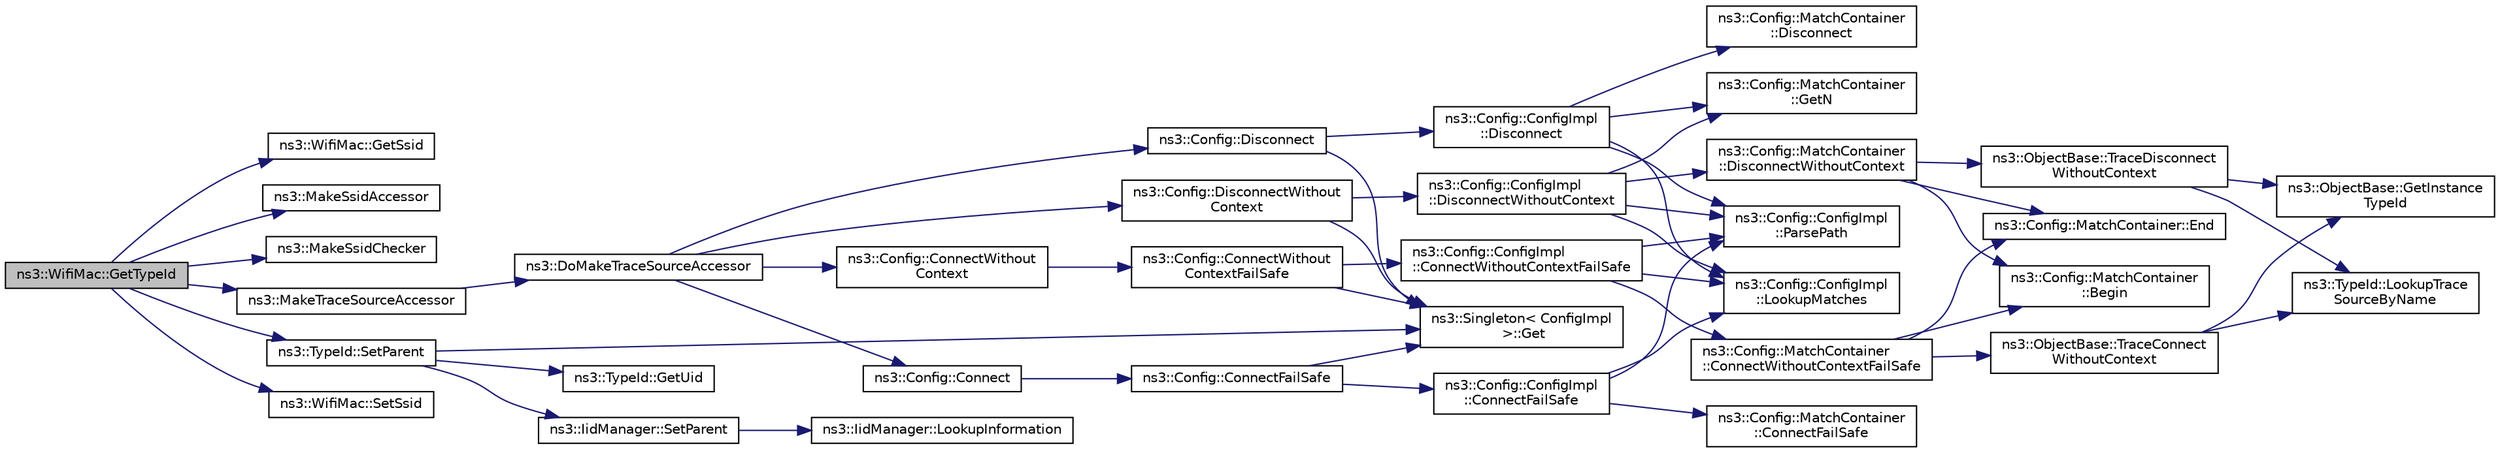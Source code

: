 digraph "ns3::WifiMac::GetTypeId"
{
 // LATEX_PDF_SIZE
  edge [fontname="Helvetica",fontsize="10",labelfontname="Helvetica",labelfontsize="10"];
  node [fontname="Helvetica",fontsize="10",shape=record];
  rankdir="LR";
  Node1 [label="ns3::WifiMac::GetTypeId",height=0.2,width=0.4,color="black", fillcolor="grey75", style="filled", fontcolor="black",tooltip="Get the type ID."];
  Node1 -> Node2 [color="midnightblue",fontsize="10",style="solid",fontname="Helvetica"];
  Node2 [label="ns3::WifiMac::GetSsid",height=0.2,width=0.4,color="black", fillcolor="white", style="filled",URL="$classns3_1_1_wifi_mac.html#a7cced388e3d4aae6543daef8787c41a7",tooltip=" "];
  Node1 -> Node3 [color="midnightblue",fontsize="10",style="solid",fontname="Helvetica"];
  Node3 [label="ns3::MakeSsidAccessor",height=0.2,width=0.4,color="black", fillcolor="white", style="filled",URL="$group__attribute___ssid.html#gaa3e914880a540dcfb36f50cbef1d1a13",tooltip="Create an AttributeAccessor for a class data member, or a lone class get functor or set method."];
  Node1 -> Node4 [color="midnightblue",fontsize="10",style="solid",fontname="Helvetica"];
  Node4 [label="ns3::MakeSsidChecker",height=0.2,width=0.4,color="black", fillcolor="white", style="filled",URL="$group__attribute___ssid.html#ga915aaf845a15d7ba5347643d1455e010",tooltip=" "];
  Node1 -> Node5 [color="midnightblue",fontsize="10",style="solid",fontname="Helvetica"];
  Node5 [label="ns3::MakeTraceSourceAccessor",height=0.2,width=0.4,color="black", fillcolor="white", style="filled",URL="$group__tracing.html#gab21a770b9855af4e8f69f7531ea4a6b0",tooltip="Create a TraceSourceAccessor which will control access to the underlying trace source."];
  Node5 -> Node6 [color="midnightblue",fontsize="10",style="solid",fontname="Helvetica"];
  Node6 [label="ns3::DoMakeTraceSourceAccessor",height=0.2,width=0.4,color="black", fillcolor="white", style="filled",URL="$group__tracing.html#ga58e9c4db480094cef0bb8d87118146e5",tooltip="MakeTraceSourceAccessor() implementation."];
  Node6 -> Node7 [color="midnightblue",fontsize="10",style="solid",fontname="Helvetica"];
  Node7 [label="ns3::Config::Connect",height=0.2,width=0.4,color="black", fillcolor="white", style="filled",URL="$group__config.html#ga4014f151241cd0939b6cb64409605736",tooltip=" "];
  Node7 -> Node8 [color="midnightblue",fontsize="10",style="solid",fontname="Helvetica"];
  Node8 [label="ns3::Config::ConnectFailSafe",height=0.2,width=0.4,color="black", fillcolor="white", style="filled",URL="$namespacens3_1_1_config.html#aad60d6903a15881b81e982ad5312114a",tooltip="This function will attempt to find all trace sources which match the input path and will then connect..."];
  Node8 -> Node9 [color="midnightblue",fontsize="10",style="solid",fontname="Helvetica"];
  Node9 [label="ns3::Config::ConfigImpl\l::ConnectFailSafe",height=0.2,width=0.4,color="black", fillcolor="white", style="filled",URL="$classns3_1_1_config_1_1_config_impl.html#a5761c70117341e4ea296917bc095e6c0",tooltip="This function will attempt to find all trace sources which match the input path and will then connect..."];
  Node9 -> Node10 [color="midnightblue",fontsize="10",style="solid",fontname="Helvetica"];
  Node10 [label="ns3::Config::MatchContainer\l::ConnectFailSafe",height=0.2,width=0.4,color="black", fillcolor="white", style="filled",URL="$classns3_1_1_config_1_1_match_container.html#a8f3c268d2e6a9daec975497d200ec324",tooltip="Connect the specified sink to all the objects stored in this container."];
  Node9 -> Node11 [color="midnightblue",fontsize="10",style="solid",fontname="Helvetica"];
  Node11 [label="ns3::Config::ConfigImpl\l::LookupMatches",height=0.2,width=0.4,color="black", fillcolor="white", style="filled",URL="$classns3_1_1_config_1_1_config_impl.html#aef8d461e235704cdeb8a85581ba249fb",tooltip=" "];
  Node9 -> Node12 [color="midnightblue",fontsize="10",style="solid",fontname="Helvetica"];
  Node12 [label="ns3::Config::ConfigImpl\l::ParsePath",height=0.2,width=0.4,color="black", fillcolor="white", style="filled",URL="$classns3_1_1_config_1_1_config_impl.html#ab482a563857309e0e70beba3af32be71",tooltip="Break a Config path into the leading path and the last leaf token."];
  Node8 -> Node13 [color="midnightblue",fontsize="10",style="solid",fontname="Helvetica"];
  Node13 [label="ns3::Singleton\< ConfigImpl\l \>::Get",height=0.2,width=0.4,color="black", fillcolor="white", style="filled",URL="$classns3_1_1_singleton.html#a80a2cd3c25a27ea72add7a9f7a141ffa",tooltip="Get a pointer to the singleton instance."];
  Node6 -> Node14 [color="midnightblue",fontsize="10",style="solid",fontname="Helvetica"];
  Node14 [label="ns3::Config::ConnectWithout\lContext",height=0.2,width=0.4,color="black", fillcolor="white", style="filled",URL="$group__config.html#gaa2f896aa7021f95fffabc80b2ec22e08",tooltip=" "];
  Node14 -> Node15 [color="midnightblue",fontsize="10",style="solid",fontname="Helvetica"];
  Node15 [label="ns3::Config::ConnectWithout\lContextFailSafe",height=0.2,width=0.4,color="black", fillcolor="white", style="filled",URL="$namespacens3_1_1_config.html#afe7da9182a8f57ffe79c2bd0e434af50",tooltip="This function will attempt to find all trace sources which match the input path and will then connect..."];
  Node15 -> Node16 [color="midnightblue",fontsize="10",style="solid",fontname="Helvetica"];
  Node16 [label="ns3::Config::ConfigImpl\l::ConnectWithoutContextFailSafe",height=0.2,width=0.4,color="black", fillcolor="white", style="filled",URL="$classns3_1_1_config_1_1_config_impl.html#ad1c0e6cee4c741cec307733401016046",tooltip="This function will attempt to find all trace sources which match the input path and will then connect..."];
  Node16 -> Node17 [color="midnightblue",fontsize="10",style="solid",fontname="Helvetica"];
  Node17 [label="ns3::Config::MatchContainer\l::ConnectWithoutContextFailSafe",height=0.2,width=0.4,color="black", fillcolor="white", style="filled",URL="$classns3_1_1_config_1_1_match_container.html#aa6369ee36c377bef74655264ff2cde3a",tooltip="Connect the specified sink to all the objects stored in this container."];
  Node17 -> Node18 [color="midnightblue",fontsize="10",style="solid",fontname="Helvetica"];
  Node18 [label="ns3::Config::MatchContainer\l::Begin",height=0.2,width=0.4,color="black", fillcolor="white", style="filled",URL="$classns3_1_1_config_1_1_match_container.html#afdad67605b13bdcf5a45a512563d1b6c",tooltip=" "];
  Node17 -> Node19 [color="midnightblue",fontsize="10",style="solid",fontname="Helvetica"];
  Node19 [label="ns3::Config::MatchContainer::End",height=0.2,width=0.4,color="black", fillcolor="white", style="filled",URL="$classns3_1_1_config_1_1_match_container.html#a6b65ea9c9c12467bf68edd5bcfe42a6d",tooltip=" "];
  Node17 -> Node20 [color="midnightblue",fontsize="10",style="solid",fontname="Helvetica"];
  Node20 [label="ns3::ObjectBase::TraceConnect\lWithoutContext",height=0.2,width=0.4,color="black", fillcolor="white", style="filled",URL="$classns3_1_1_object_base.html#a1be45f6fd561e75dcac9dfa81b2b81e4",tooltip="Connect a TraceSource to a Callback without a context."];
  Node20 -> Node21 [color="midnightblue",fontsize="10",style="solid",fontname="Helvetica"];
  Node21 [label="ns3::ObjectBase::GetInstance\lTypeId",height=0.2,width=0.4,color="black", fillcolor="white", style="filled",URL="$classns3_1_1_object_base.html#abe5b43a6f5b99a92a4c3122db31f06fb",tooltip="Get the most derived TypeId for this Object."];
  Node20 -> Node22 [color="midnightblue",fontsize="10",style="solid",fontname="Helvetica"];
  Node22 [label="ns3::TypeId::LookupTrace\lSourceByName",height=0.2,width=0.4,color="black", fillcolor="white", style="filled",URL="$classns3_1_1_type_id.html#a9a07e9b925ebf9257c9f4f0732901502",tooltip="Find a TraceSource by name."];
  Node16 -> Node11 [color="midnightblue",fontsize="10",style="solid",fontname="Helvetica"];
  Node16 -> Node12 [color="midnightblue",fontsize="10",style="solid",fontname="Helvetica"];
  Node15 -> Node13 [color="midnightblue",fontsize="10",style="solid",fontname="Helvetica"];
  Node6 -> Node23 [color="midnightblue",fontsize="10",style="solid",fontname="Helvetica"];
  Node23 [label="ns3::Config::Disconnect",height=0.2,width=0.4,color="black", fillcolor="white", style="filled",URL="$group__config.html#ga33e975bd2ed84e3353b2a3356d90fc1d",tooltip=" "];
  Node23 -> Node24 [color="midnightblue",fontsize="10",style="solid",fontname="Helvetica"];
  Node24 [label="ns3::Config::ConfigImpl\l::Disconnect",height=0.2,width=0.4,color="black", fillcolor="white", style="filled",URL="$classns3_1_1_config_1_1_config_impl.html#abd6c7a990f229c871f8ea486d7175ead",tooltip=" "];
  Node24 -> Node25 [color="midnightblue",fontsize="10",style="solid",fontname="Helvetica"];
  Node25 [label="ns3::Config::MatchContainer\l::Disconnect",height=0.2,width=0.4,color="black", fillcolor="white", style="filled",URL="$classns3_1_1_config_1_1_match_container.html#a578a5f5f24f309ae52c44643b99943c6",tooltip=" "];
  Node24 -> Node26 [color="midnightblue",fontsize="10",style="solid",fontname="Helvetica"];
  Node26 [label="ns3::Config::MatchContainer\l::GetN",height=0.2,width=0.4,color="black", fillcolor="white", style="filled",URL="$classns3_1_1_config_1_1_match_container.html#a9e7455e824d416a6658b429165481d5f",tooltip=" "];
  Node24 -> Node11 [color="midnightblue",fontsize="10",style="solid",fontname="Helvetica"];
  Node24 -> Node12 [color="midnightblue",fontsize="10",style="solid",fontname="Helvetica"];
  Node23 -> Node13 [color="midnightblue",fontsize="10",style="solid",fontname="Helvetica"];
  Node6 -> Node27 [color="midnightblue",fontsize="10",style="solid",fontname="Helvetica"];
  Node27 [label="ns3::Config::DisconnectWithout\lContext",height=0.2,width=0.4,color="black", fillcolor="white", style="filled",URL="$group__config.html#ga9979e293cae542020fada4824d0b3702",tooltip=" "];
  Node27 -> Node28 [color="midnightblue",fontsize="10",style="solid",fontname="Helvetica"];
  Node28 [label="ns3::Config::ConfigImpl\l::DisconnectWithoutContext",height=0.2,width=0.4,color="black", fillcolor="white", style="filled",URL="$classns3_1_1_config_1_1_config_impl.html#a025bd78733149bce2e9f41ddcf9afe36",tooltip=" "];
  Node28 -> Node29 [color="midnightblue",fontsize="10",style="solid",fontname="Helvetica"];
  Node29 [label="ns3::Config::MatchContainer\l::DisconnectWithoutContext",height=0.2,width=0.4,color="black", fillcolor="white", style="filled",URL="$classns3_1_1_config_1_1_match_container.html#a3fd31a2eda5b3ae7fc88fcad86a4de06",tooltip=" "];
  Node29 -> Node18 [color="midnightblue",fontsize="10",style="solid",fontname="Helvetica"];
  Node29 -> Node19 [color="midnightblue",fontsize="10",style="solid",fontname="Helvetica"];
  Node29 -> Node30 [color="midnightblue",fontsize="10",style="solid",fontname="Helvetica"];
  Node30 [label="ns3::ObjectBase::TraceDisconnect\lWithoutContext",height=0.2,width=0.4,color="black", fillcolor="white", style="filled",URL="$classns3_1_1_object_base.html#a460d74131ef97d9d7ba79c6d70b2f304",tooltip="Disconnect from a TraceSource a Callback previously connected without a context."];
  Node30 -> Node21 [color="midnightblue",fontsize="10",style="solid",fontname="Helvetica"];
  Node30 -> Node22 [color="midnightblue",fontsize="10",style="solid",fontname="Helvetica"];
  Node28 -> Node26 [color="midnightblue",fontsize="10",style="solid",fontname="Helvetica"];
  Node28 -> Node11 [color="midnightblue",fontsize="10",style="solid",fontname="Helvetica"];
  Node28 -> Node12 [color="midnightblue",fontsize="10",style="solid",fontname="Helvetica"];
  Node27 -> Node13 [color="midnightblue",fontsize="10",style="solid",fontname="Helvetica"];
  Node1 -> Node31 [color="midnightblue",fontsize="10",style="solid",fontname="Helvetica"];
  Node31 [label="ns3::TypeId::SetParent",height=0.2,width=0.4,color="black", fillcolor="white", style="filled",URL="$classns3_1_1_type_id.html#abaaca67ab7d2471067e7c275df0f7309",tooltip="Set the parent TypeId."];
  Node31 -> Node13 [color="midnightblue",fontsize="10",style="solid",fontname="Helvetica"];
  Node31 -> Node32 [color="midnightblue",fontsize="10",style="solid",fontname="Helvetica"];
  Node32 [label="ns3::TypeId::GetUid",height=0.2,width=0.4,color="black", fillcolor="white", style="filled",URL="$classns3_1_1_type_id.html#a429535085325d6f926724771446d9047",tooltip="Get the internal id of this TypeId."];
  Node31 -> Node33 [color="midnightblue",fontsize="10",style="solid",fontname="Helvetica"];
  Node33 [label="ns3::IidManager::SetParent",height=0.2,width=0.4,color="black", fillcolor="white", style="filled",URL="$classns3_1_1_iid_manager.html#a4042931260554c907699367b6811426f",tooltip="Set the parent of a type id."];
  Node33 -> Node34 [color="midnightblue",fontsize="10",style="solid",fontname="Helvetica"];
  Node34 [label="ns3::IidManager::LookupInformation",height=0.2,width=0.4,color="black", fillcolor="white", style="filled",URL="$classns3_1_1_iid_manager.html#a84af06b798b21fa700469a3ac5f65f3f",tooltip="Retrieve the information record for a type."];
  Node1 -> Node35 [color="midnightblue",fontsize="10",style="solid",fontname="Helvetica"];
  Node35 [label="ns3::WifiMac::SetSsid",height=0.2,width=0.4,color="black", fillcolor="white", style="filled",URL="$classns3_1_1_wifi_mac.html#a27d55677dca1e04e0c5bfc27039b880e",tooltip=" "];
}
